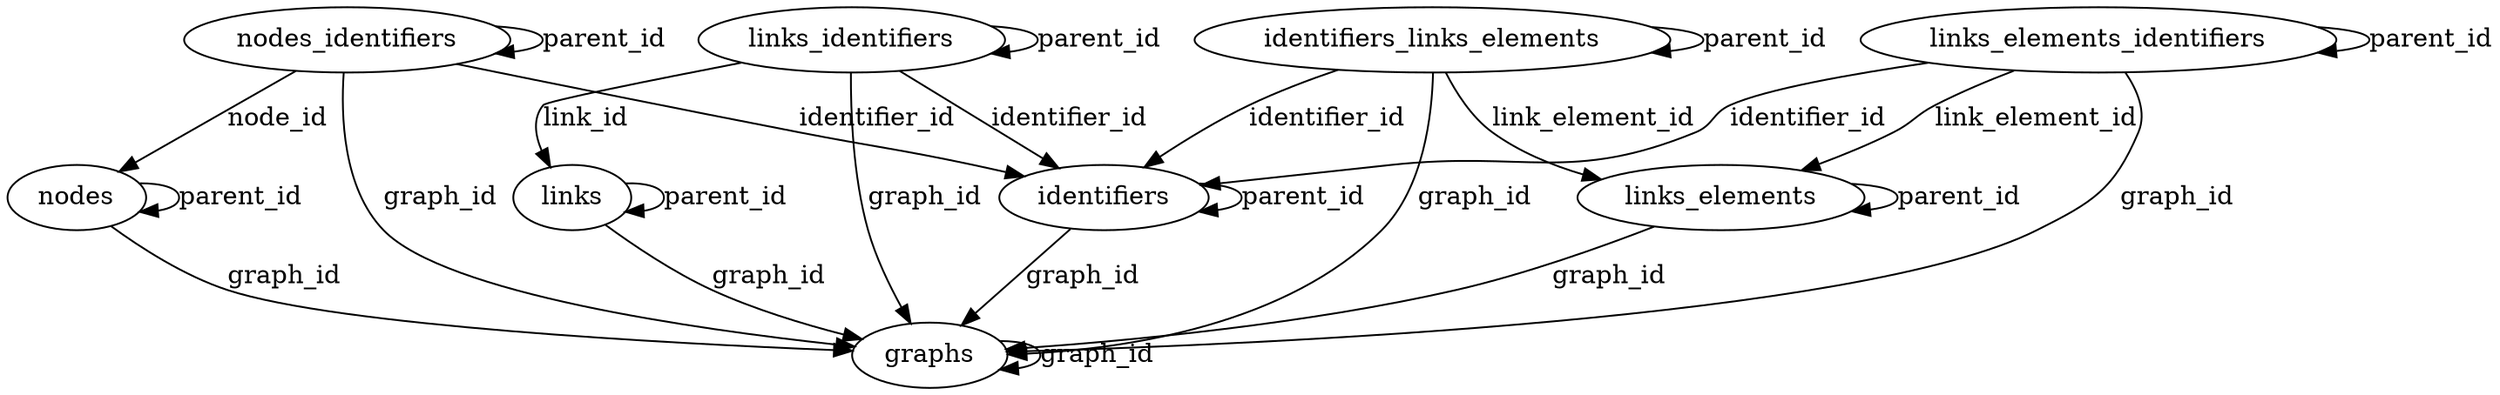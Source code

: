 digraph {
	graphs
	nodes
	identifiers
	nodes_identifiers
	links
	links_identifiers
	identifiers_links_elements
	links_elements
	links_elements_identifiers
	graphs -> graphs [label=graph_id]
	nodes -> graphs [label=graph_id]
	nodes -> nodes [label=parent_id]
	identifiers -> graphs [label=graph_id]
	identifiers -> identifiers [label=parent_id]
	nodes_identifiers -> graphs [label=graph_id]
	nodes_identifiers -> nodes_identifiers [label=parent_id]
	nodes_identifiers -> identifiers [label=identifier_id]
	nodes_identifiers -> nodes [label=node_id]
	links -> graphs [label=graph_id]
	links -> links [label=parent_id]
	links_identifiers -> graphs [label=graph_id]
	links_identifiers -> links_identifiers [label=parent_id]
	links_identifiers -> identifiers [label=identifier_id]
	links_identifiers -> links [label=link_id]
	identifiers_links_elements -> graphs [label=graph_id]
	identifiers_links_elements -> identifiers_links_elements [label=parent_id]
	identifiers_links_elements -> identifiers [label=identifier_id]
	identifiers_links_elements -> links_elements [label=link_element_id]
	links_elements -> graphs [label=graph_id]
	links_elements -> links_elements [label=parent_id]
	links_elements_identifiers -> graphs [label=graph_id]
	links_elements_identifiers -> links_elements_identifiers [label=parent_id]
	links_elements_identifiers -> links_elements [label=link_element_id]
	links_elements_identifiers -> identifiers [label=identifier_id]
}

